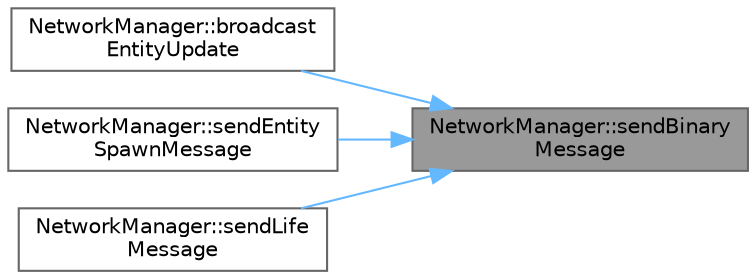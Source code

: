 digraph "NetworkManager::sendBinaryMessage"
{
 // LATEX_PDF_SIZE
  bgcolor="transparent";
  edge [fontname=Helvetica,fontsize=10,labelfontname=Helvetica,labelfontsize=10];
  node [fontname=Helvetica,fontsize=10,shape=box,height=0.2,width=0.4];
  rankdir="RL";
  Node1 [id="Node000001",label="NetworkManager::sendBinary\lMessage",height=0.2,width=0.4,color="gray40", fillcolor="grey60", style="filled", fontcolor="black",tooltip="Sends a binary message to a specific target."];
  Node1 -> Node2 [id="edge1_Node000001_Node000002",dir="back",color="steelblue1",style="solid",tooltip=" "];
  Node2 [id="Node000002",label="NetworkManager::broadcast\lEntityUpdate",height=0.2,width=0.4,color="grey40", fillcolor="white", style="filled",URL="$classNetworkManager.html#a2ba6bcca6d225ecdc77f74a05fa982a8",tooltip="Broadcasts an update entity message to all clients."];
  Node1 -> Node3 [id="edge2_Node000001_Node000003",dir="back",color="steelblue1",style="solid",tooltip=" "];
  Node3 [id="Node000003",label="NetworkManager::sendEntity\lSpawnMessage",height=0.2,width=0.4,color="grey40", fillcolor="white", style="filled",URL="$classNetworkManager.html#a6d3e19299642124b48149a448773bd3e",tooltip="Sends a spawn entity message to a target."];
  Node1 -> Node4 [id="edge3_Node000001_Node000004",dir="back",color="steelblue1",style="solid",tooltip=" "];
  Node4 [id="Node000004",label="NetworkManager::sendLife\lMessage",height=0.2,width=0.4,color="grey40", fillcolor="white", style="filled",URL="$classNetworkManager.html#af93eb254c12f6953648451c898acd869",tooltip="Sends a life update message for a player."];
}
